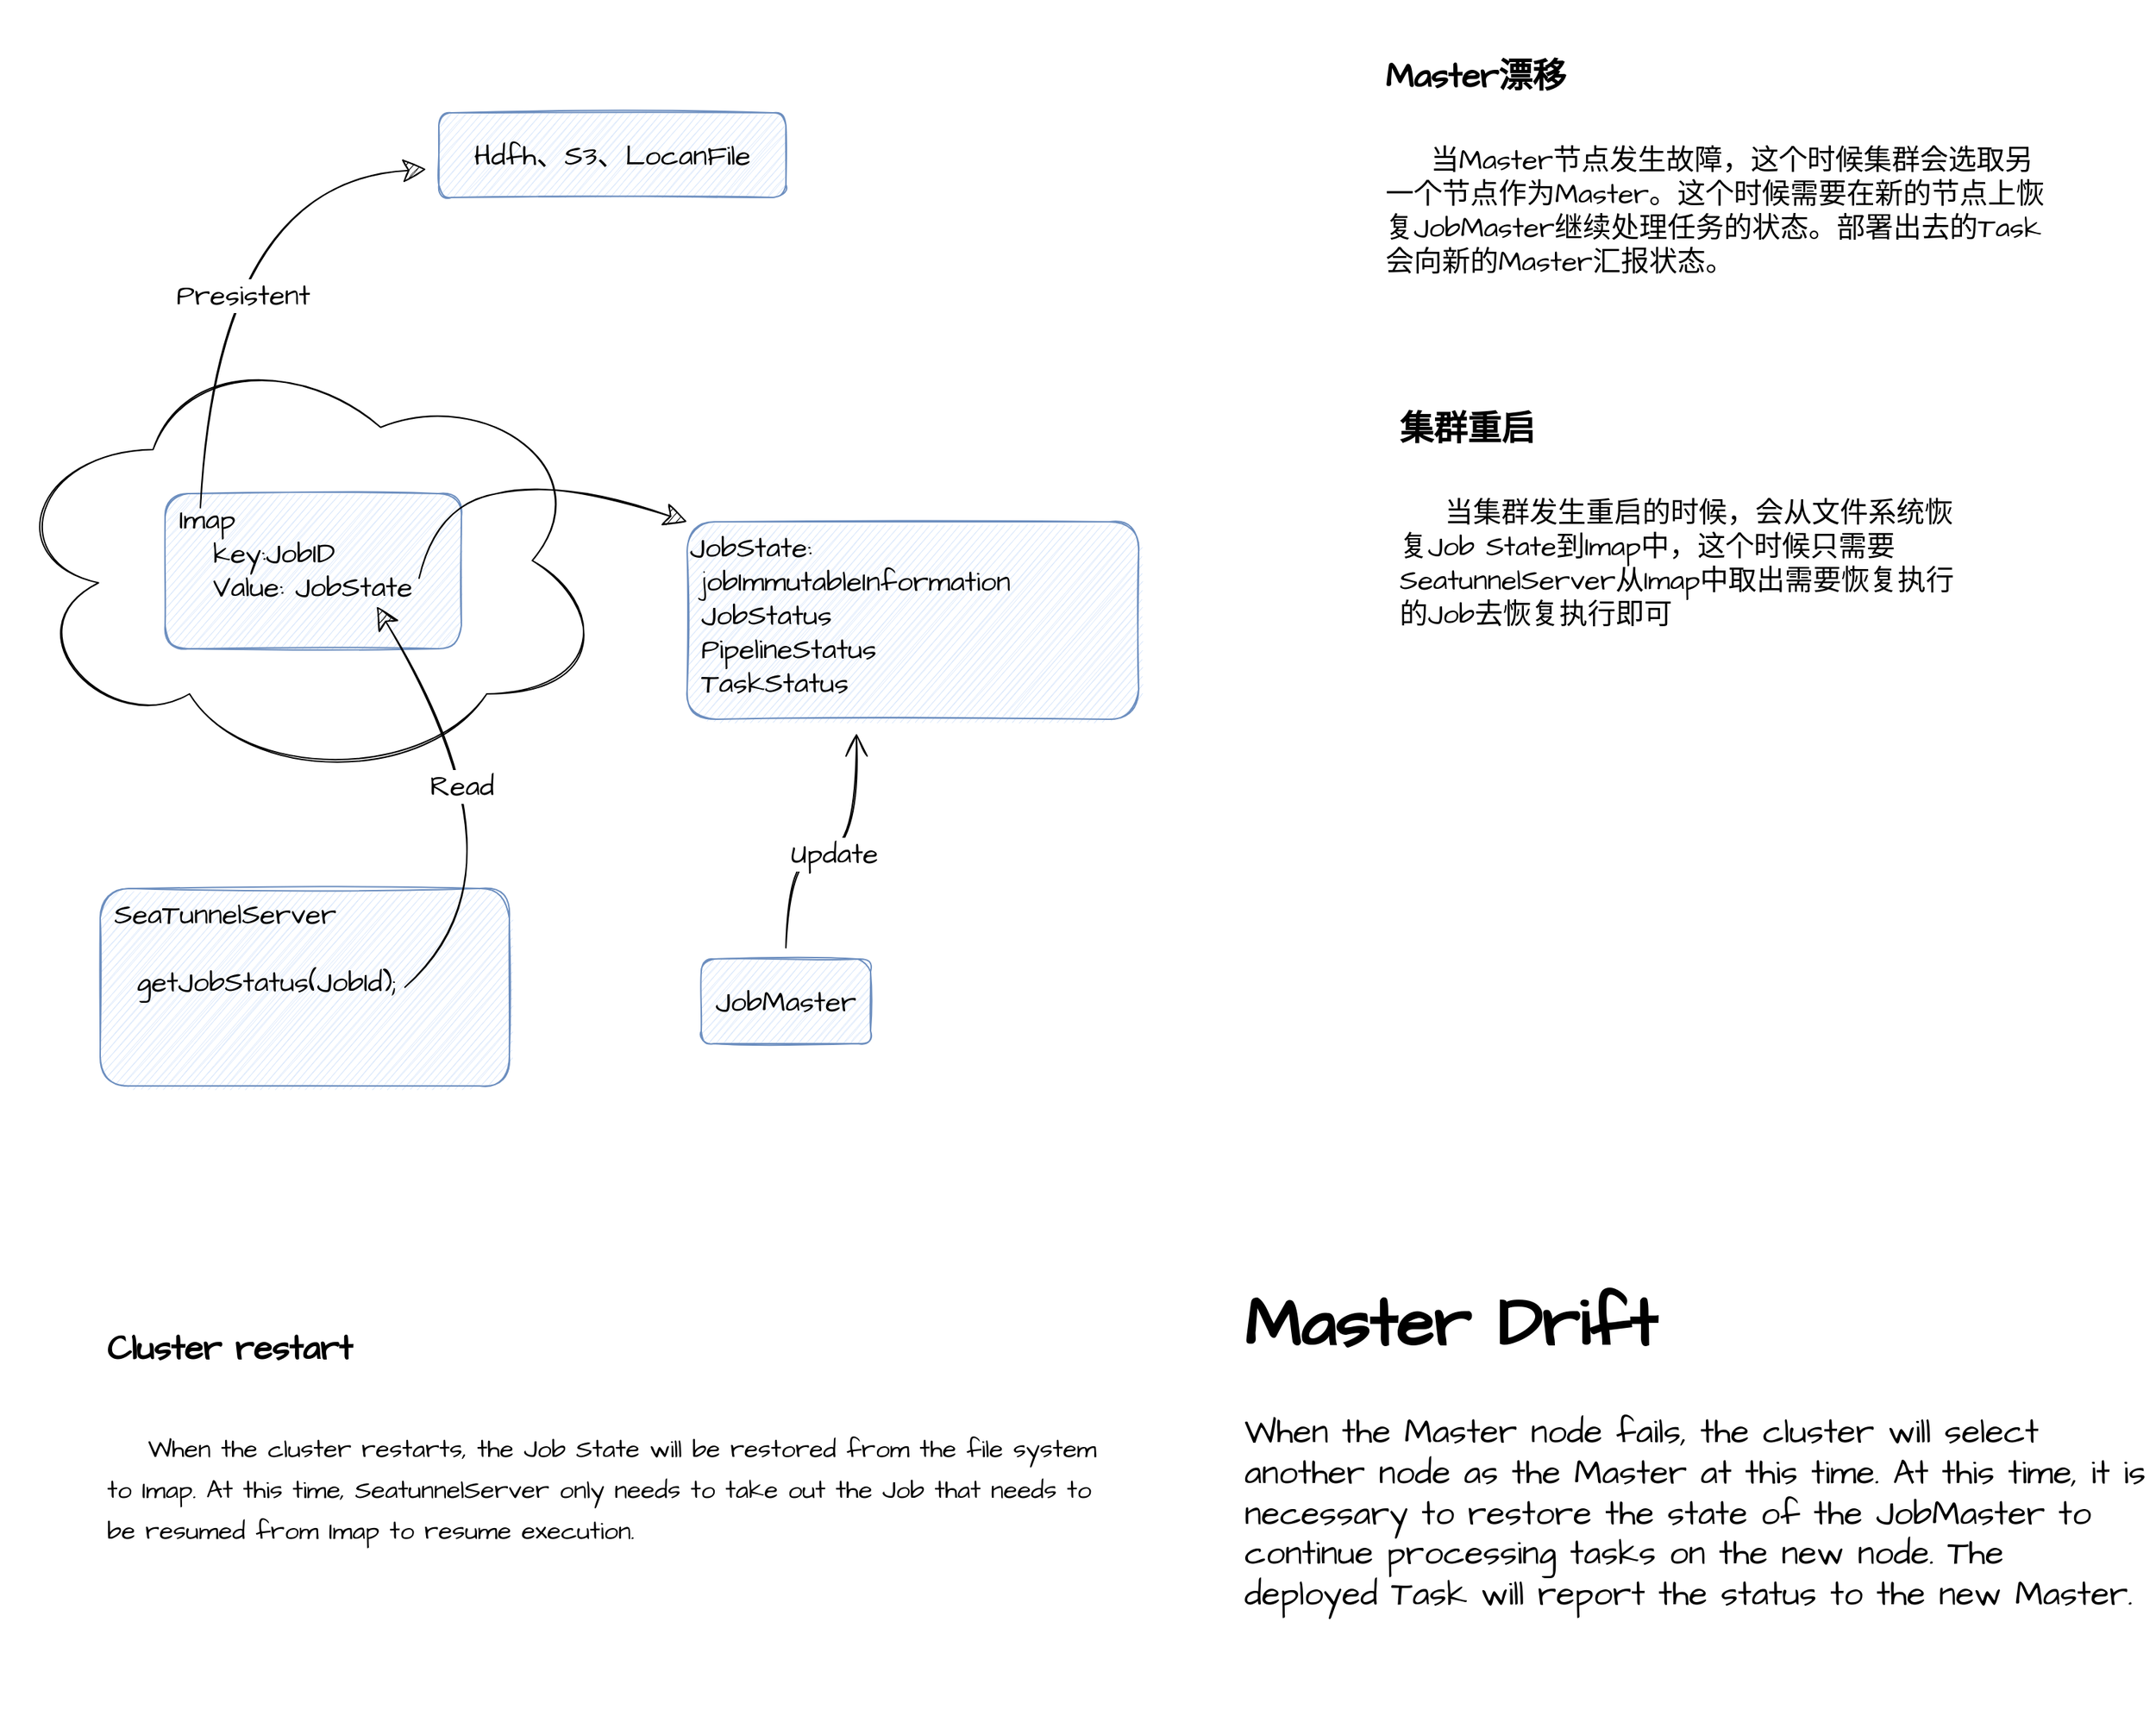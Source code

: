 <mxfile version="20.2.1" type="github">
  <diagram id="zwLIBMyW_0EIfj8ERT4i" name="第 1 页">
    <mxGraphModel dx="3996" dy="1762" grid="1" gridSize="10" guides="1" tooltips="1" connect="1" arrows="1" fold="1" page="1" pageScale="1" pageWidth="827" pageHeight="1169" math="0" shadow="0">
      <root>
        <mxCell id="0" />
        <mxCell id="1" parent="0" />
        <mxCell id="E99PrjxQKHSVOuY4jozG-7" value="" style="ellipse;shape=cloud;whiteSpace=wrap;html=1;sketch=1;hachureGap=4;fontFamily=Architects Daughter;fontSource=https%3A%2F%2Ffonts.googleapis.com%2Fcss%3Ffamily%3DArchitects%2BDaughter;fontSize=20;" vertex="1" parent="1">
          <mxGeometry x="-16" y="250" width="430" height="315" as="geometry" />
        </mxCell>
        <mxCell id="E99PrjxQKHSVOuY4jozG-2" value="&amp;nbsp;Imap&lt;br&gt;&lt;span style=&quot;&quot;&gt;&lt;/span&gt;&amp;nbsp; &amp;nbsp; key:JobID&lt;br&gt;&lt;span style=&quot;&quot;&gt;&lt;/span&gt;&amp;nbsp; &amp;nbsp; Value:&amp;nbsp;JobState" style="rounded=1;whiteSpace=wrap;html=1;sketch=1;hachureGap=4;fontFamily=Architects Daughter;fontSource=https%3A%2F%2Ffonts.googleapis.com%2Fcss%3Ffamily%3DArchitects%2BDaughter;fontSize=20;align=left;verticalAlign=top;fillColor=#dae8fc;strokeColor=#6c8ebf;" vertex="1" parent="1">
          <mxGeometry x="100" y="360" width="210" height="110" as="geometry" />
        </mxCell>
        <mxCell id="E99PrjxQKHSVOuY4jozG-5" value="JobState:&lt;br&gt;&lt;span style=&quot;&quot;&gt;	&lt;/span&gt;&lt;span style=&quot;text-align: center;&quot;&gt;&lt;span style=&quot;white-space: pre;&quot;&gt;	&lt;/span&gt;jobImmutableInformation&lt;br&gt;&lt;span style=&quot;white-space: pre;&quot;&gt;	&lt;/span&gt;JobStatus&lt;br&gt;&lt;span style=&quot;white-space: pre;&quot;&gt;	&lt;/span&gt;PipelineStatus&lt;br&gt;&lt;span style=&quot;white-space: pre;&quot;&gt;	&lt;/span&gt;TaskStatus&lt;br&gt;&lt;/span&gt;" style="rounded=1;whiteSpace=wrap;html=1;sketch=1;hachureGap=4;fontFamily=Architects Daughter;fontSource=https%3A%2F%2Ffonts.googleapis.com%2Fcss%3Ffamily%3DArchitects%2BDaughter;fontSize=20;align=left;verticalAlign=top;fillColor=#dae8fc;strokeColor=#6c8ebf;" vertex="1" parent="1">
          <mxGeometry x="470" y="380" width="320" height="140" as="geometry" />
        </mxCell>
        <mxCell id="E99PrjxQKHSVOuY4jozG-6" value="" style="endArrow=classic;html=1;rounded=0;sketch=1;hachureGap=4;fontFamily=Architects Daughter;fontSource=https%3A%2F%2Ffonts.googleapis.com%2Fcss%3Ffamily%3DArchitects%2BDaughter;fontSize=16;startSize=14;endSize=14;sourcePerimeterSpacing=8;targetPerimeterSpacing=8;curved=1;" edge="1" parent="1">
          <mxGeometry width="50" height="50" relative="1" as="geometry">
            <mxPoint x="280" y="420" as="sourcePoint" />
            <mxPoint x="470" y="380" as="targetPoint" />
            <Array as="points">
              <mxPoint x="290" y="370" />
              <mxPoint x="380" y="350" />
            </Array>
          </mxGeometry>
        </mxCell>
        <mxCell id="E99PrjxQKHSVOuY4jozG-9" style="edgeStyle=orthogonalEdgeStyle;curved=1;rounded=0;sketch=1;hachureGap=4;orthogonalLoop=1;jettySize=auto;html=1;fontFamily=Architects Daughter;fontSource=https%3A%2F%2Ffonts.googleapis.com%2Fcss%3Ffamily%3DArchitects%2BDaughter;fontSize=16;endArrow=open;startSize=14;endSize=14;sourcePerimeterSpacing=8;targetPerimeterSpacing=8;" edge="1" parent="1" source="E99PrjxQKHSVOuY4jozG-8">
          <mxGeometry relative="1" as="geometry">
            <mxPoint x="590" y="530" as="targetPoint" />
          </mxGeometry>
        </mxCell>
        <mxCell id="E99PrjxQKHSVOuY4jozG-10" value="Update" style="edgeLabel;html=1;align=center;verticalAlign=middle;resizable=0;points=[];fontSize=20;fontFamily=Architects Daughter;" vertex="1" connectable="0" parent="E99PrjxQKHSVOuY4jozG-9">
          <mxGeometry x="-0.014" y="1" relative="1" as="geometry">
            <mxPoint as="offset" />
          </mxGeometry>
        </mxCell>
        <mxCell id="E99PrjxQKHSVOuY4jozG-8" value="JobMaster" style="rounded=1;whiteSpace=wrap;html=1;sketch=1;hachureGap=4;fontFamily=Architects Daughter;fontSource=https%3A%2F%2Ffonts.googleapis.com%2Fcss%3Ffamily%3DArchitects%2BDaughter;fontSize=20;fillColor=#dae8fc;strokeColor=#6c8ebf;" vertex="1" parent="1">
          <mxGeometry x="480" y="690" width="120" height="60" as="geometry" />
        </mxCell>
        <mxCell id="E99PrjxQKHSVOuY4jozG-11" value="&amp;nbsp;SeaTunnelServer&lt;br&gt;&lt;br&gt;&amp;nbsp; &amp;nbsp;getJobStatus(JobId);" style="rounded=1;whiteSpace=wrap;html=1;sketch=1;hachureGap=4;fontFamily=Architects Daughter;fontSource=https%3A%2F%2Ffonts.googleapis.com%2Fcss%3Ffamily%3DArchitects%2BDaughter;fontSize=20;align=left;verticalAlign=top;fillColor=#dae8fc;strokeColor=#6c8ebf;" vertex="1" parent="1">
          <mxGeometry x="54" y="640" width="290" height="140" as="geometry" />
        </mxCell>
        <mxCell id="E99PrjxQKHSVOuY4jozG-12" value="" style="endArrow=classic;html=1;rounded=0;sketch=1;hachureGap=4;fontFamily=Architects Daughter;fontSource=https%3A%2F%2Ffonts.googleapis.com%2Fcss%3Ffamily%3DArchitects%2BDaughter;fontSize=16;startSize=14;endSize=14;sourcePerimeterSpacing=8;targetPerimeterSpacing=8;curved=1;" edge="1" parent="1">
          <mxGeometry width="50" height="50" relative="1" as="geometry">
            <mxPoint x="270" y="710" as="sourcePoint" />
            <mxPoint x="250" y="440" as="targetPoint" />
            <Array as="points">
              <mxPoint x="364" y="630" />
            </Array>
          </mxGeometry>
        </mxCell>
        <mxCell id="E99PrjxQKHSVOuY4jozG-13" value="Read" style="edgeLabel;html=1;align=center;verticalAlign=middle;resizable=0;points=[];fontSize=20;fontFamily=Architects Daughter;" vertex="1" connectable="0" parent="E99PrjxQKHSVOuY4jozG-12">
          <mxGeometry x="0.19" y="14" relative="1" as="geometry">
            <mxPoint as="offset" />
          </mxGeometry>
        </mxCell>
        <mxCell id="E99PrjxQKHSVOuY4jozG-15" value="&lt;h1&gt;&lt;font style=&quot;font-size: 24px;&quot;&gt;集群重启&lt;/font&gt;&lt;/h1&gt;&lt;p&gt;&amp;nbsp; &amp;nbsp; 当集群发生重启的时候，会从文件系统恢复Job State到Imap中，这个时候只需要SeatunnelServer从Imap中取出需要恢复执行的Job去恢复执行即可&lt;/p&gt;" style="text;html=1;strokeColor=none;fillColor=none;spacing=5;spacingTop=-20;whiteSpace=wrap;overflow=hidden;rounded=0;sketch=1;hachureGap=4;fontFamily=Architects Daughter;fontSource=https%3A%2F%2Ffonts.googleapis.com%2Fcss%3Ffamily%3DArchitects%2BDaughter;fontSize=20;" vertex="1" parent="1">
          <mxGeometry x="970" y="270" width="410" height="240" as="geometry" />
        </mxCell>
        <mxCell id="E99PrjxQKHSVOuY4jozG-16" value="Hdfh、S3、LocanFile" style="rounded=1;whiteSpace=wrap;html=1;sketch=1;hachureGap=4;fontFamily=Architects Daughter;fontSource=https%3A%2F%2Ffonts.googleapis.com%2Fcss%3Ffamily%3DArchitects%2BDaughter;fontSize=20;fillColor=#dae8fc;strokeColor=#6c8ebf;" vertex="1" parent="1">
          <mxGeometry x="294" y="90" width="246" height="60" as="geometry" />
        </mxCell>
        <mxCell id="E99PrjxQKHSVOuY4jozG-17" value="" style="endArrow=classic;html=1;rounded=0;sketch=1;hachureGap=4;fontFamily=Architects Daughter;fontSource=https%3A%2F%2Ffonts.googleapis.com%2Fcss%3Ffamily%3DArchitects%2BDaughter;fontSize=16;startSize=14;endSize=14;sourcePerimeterSpacing=8;targetPerimeterSpacing=8;curved=1;" edge="1" parent="1">
          <mxGeometry width="50" height="50" relative="1" as="geometry">
            <mxPoint x="125" y="370" as="sourcePoint" />
            <mxPoint x="285" y="130" as="targetPoint" />
            <Array as="points">
              <mxPoint x="135" y="140" />
            </Array>
          </mxGeometry>
        </mxCell>
        <mxCell id="E99PrjxQKHSVOuY4jozG-18" value="Presistent" style="edgeLabel;html=1;align=center;verticalAlign=middle;resizable=0;points=[];fontSize=20;fontFamily=Architects Daughter;" vertex="1" connectable="0" parent="E99PrjxQKHSVOuY4jozG-17">
          <mxGeometry x="-0.199" y="-23" relative="1" as="geometry">
            <mxPoint as="offset" />
          </mxGeometry>
        </mxCell>
        <mxCell id="E99PrjxQKHSVOuY4jozG-19" value="&lt;h1&gt;&lt;font style=&quot;font-size: 24px;&quot;&gt;Master漂移&lt;/font&gt;&lt;/h1&gt;&lt;div&gt;&amp;nbsp; &amp;nbsp; 当Master节点发生故障，这个时候集群会选取另一个节点作为Master。这个时候需要在新的节点上恢复JobMaster继续处理任务的状态。部署出去的Task会向新的Master汇报状态。&lt;/div&gt;" style="text;html=1;strokeColor=none;fillColor=none;spacing=5;spacingTop=-20;whiteSpace=wrap;overflow=hidden;rounded=0;sketch=1;hachureGap=4;fontFamily=Architects Daughter;fontSource=https%3A%2F%2Ffonts.googleapis.com%2Fcss%3Ffamily%3DArchitects%2BDaughter;fontSize=20;" vertex="1" parent="1">
          <mxGeometry x="960" y="20" width="480" height="250" as="geometry" />
        </mxCell>
        <mxCell id="E99PrjxQKHSVOuY4jozG-21" value="&lt;h1&gt;&lt;font style=&quot;font-size: 24px;&quot;&gt;Cluster restart&lt;/font&gt;&lt;/h1&gt;&lt;p&gt;&lt;font style=&quot;font-size: 18px;&quot;&gt;&amp;nbsp; &amp;nbsp; When the cluster restarts, the Job State will be restored from the file system to Imap. At this time, SeatunnelServer only needs to take out the Job that needs to be resumed from Imap to resume execution.&lt;/font&gt;&lt;br&gt;&lt;/p&gt;" style="text;html=1;strokeColor=none;fillColor=none;spacing=5;spacingTop=-20;whiteSpace=wrap;overflow=hidden;rounded=0;sketch=1;hachureGap=4;fontFamily=Architects Daughter;fontSource=https%3A%2F%2Ffonts.googleapis.com%2Fcss%3Ffamily%3DArchitects%2BDaughter;fontSize=24;" vertex="1" parent="1">
          <mxGeometry x="54" y="910" width="710" height="280" as="geometry" />
        </mxCell>
        <mxCell id="E99PrjxQKHSVOuY4jozG-22" value="&lt;h1&gt;Master Drift&lt;/h1&gt;&lt;p&gt;When the Master node fails, the cluster will select another node as the Master at this time. At this time, it is necessary to restore the state of the JobMaster to continue processing tasks on the new node. The deployed Task will report the status to the new Master.&lt;br&gt;&lt;/p&gt;" style="text;html=1;strokeColor=none;fillColor=none;spacing=5;spacingTop=-20;whiteSpace=wrap;overflow=hidden;rounded=0;sketch=1;hachureGap=4;fontFamily=Architects Daughter;fontSource=https%3A%2F%2Ffonts.googleapis.com%2Fcss%3Ffamily%3DArchitects%2BDaughter;fontSize=24;" vertex="1" parent="1">
          <mxGeometry x="860" y="900" width="650" height="330" as="geometry" />
        </mxCell>
      </root>
    </mxGraphModel>
  </diagram>
</mxfile>
